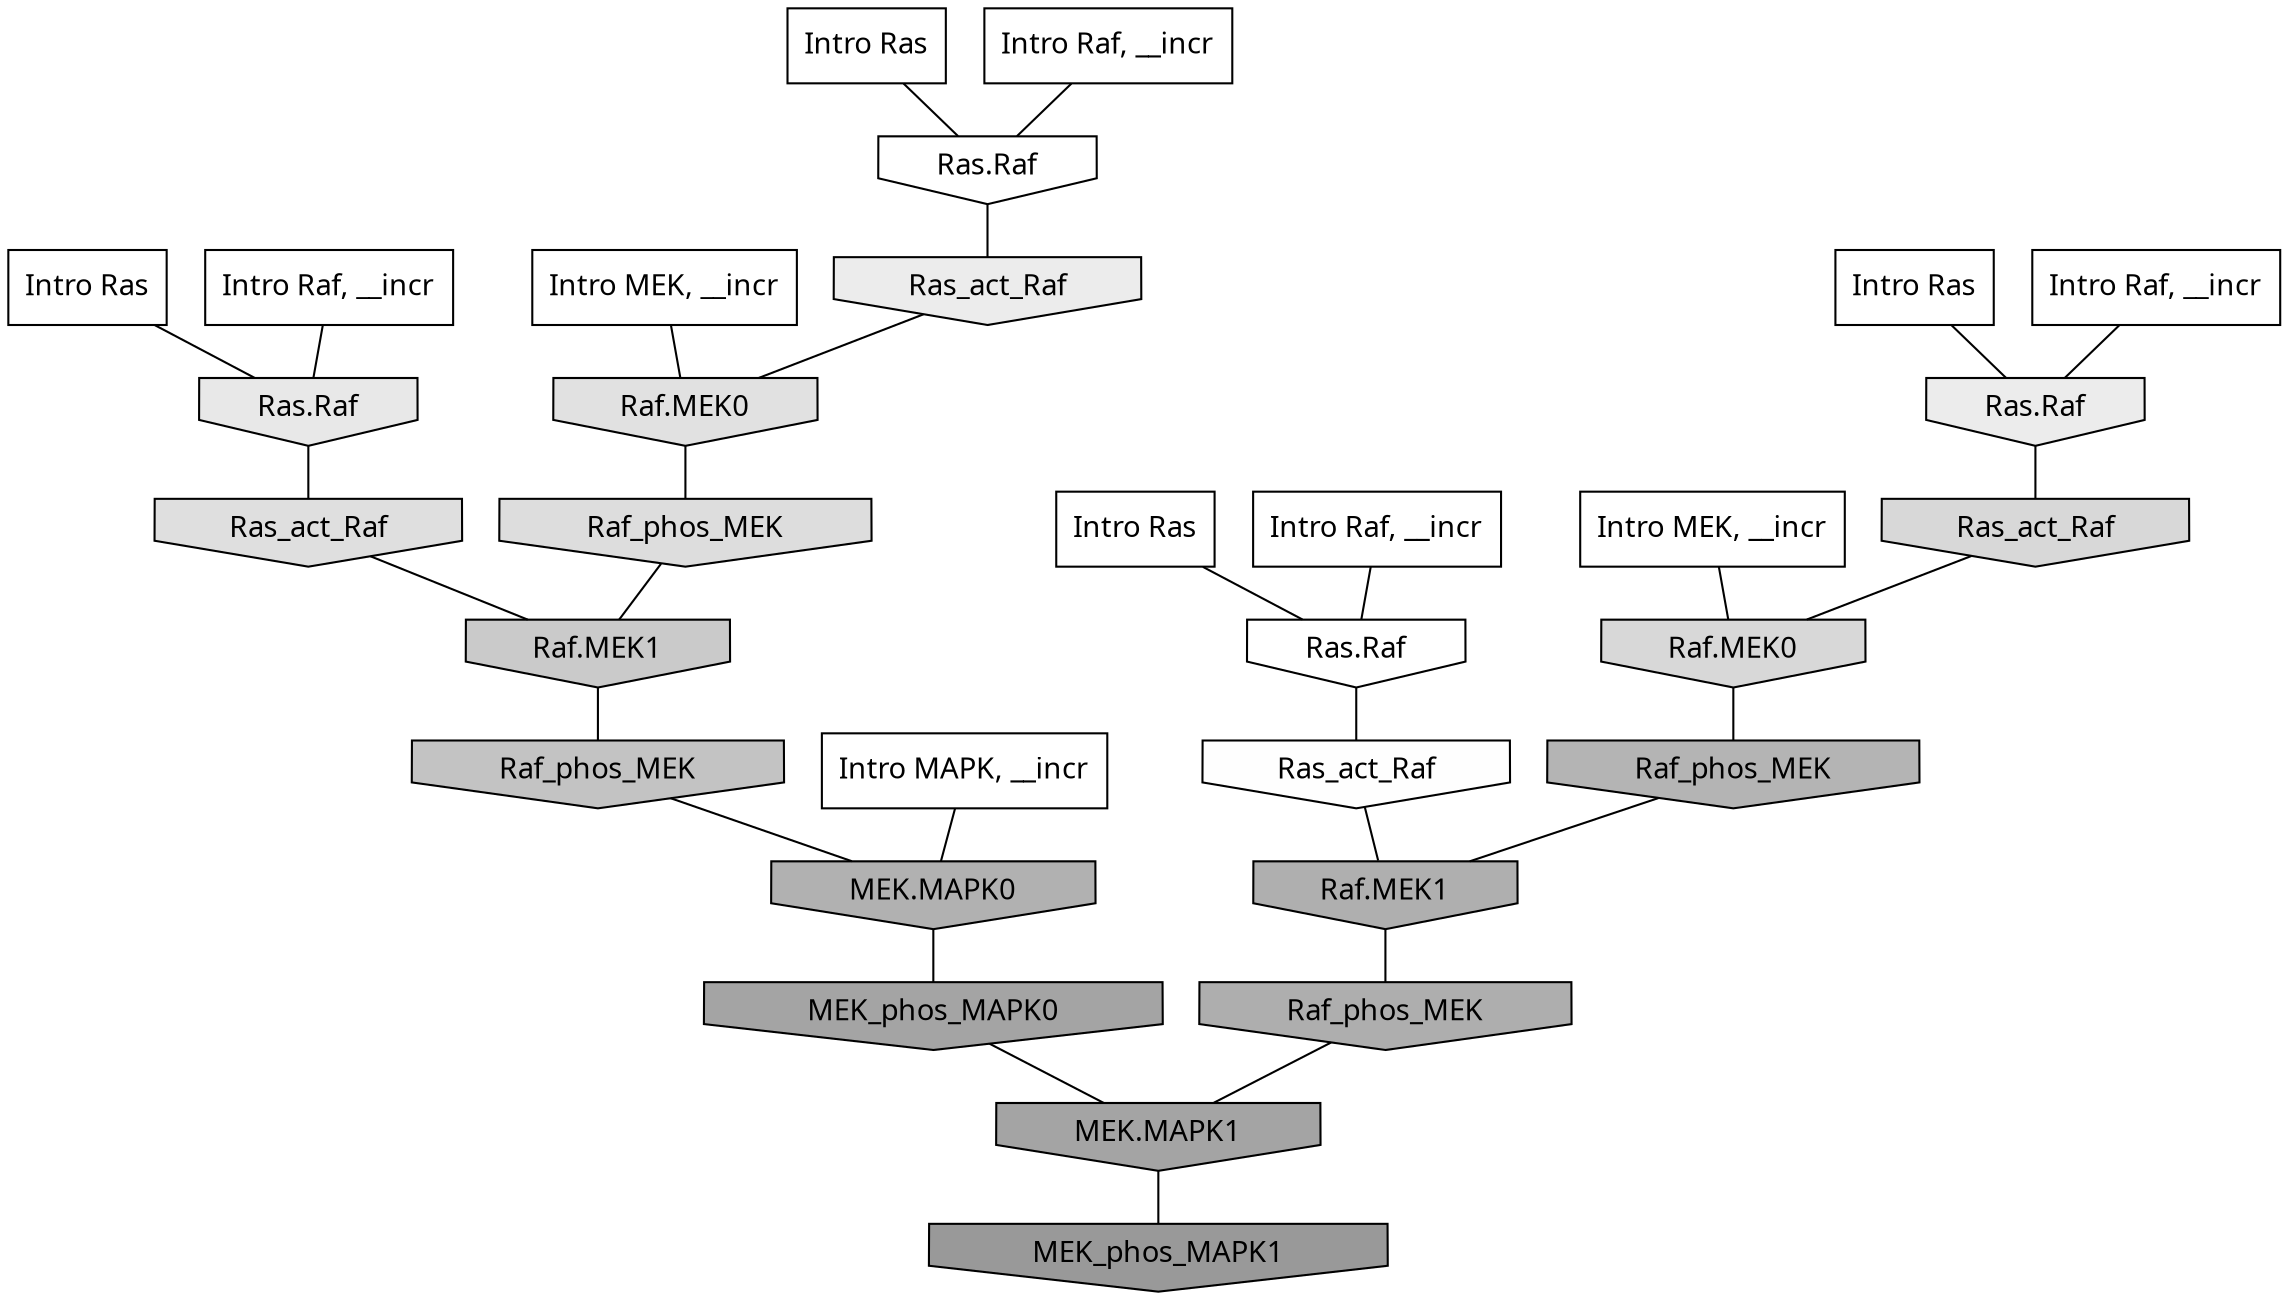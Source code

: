 digraph G{
  rankdir="TB";
  ranksep=0.30;
  node [fontname="CMU Serif"];
  edge [fontname="CMU Serif"];
  
  18 [label="Intro Ras", shape=rectangle, style=filled, fillcolor="0.000 0.000 1.000"]
  
  40 [label="Intro Ras", shape=rectangle, style=filled, fillcolor="0.000 0.000 1.000"]
  
  43 [label="Intro Ras", shape=rectangle, style=filled, fillcolor="0.000 0.000 1.000"]
  
  83 [label="Intro Ras", shape=rectangle, style=filled, fillcolor="0.000 0.000 1.000"]
  
  307 [label="Intro Raf, __incr", shape=rectangle, style=filled, fillcolor="0.000 0.000 1.000"]
  
  311 [label="Intro Raf, __incr", shape=rectangle, style=filled, fillcolor="0.000 0.000 1.000"]
  
  782 [label="Intro Raf, __incr", shape=rectangle, style=filled, fillcolor="0.000 0.000 1.000"]
  
  1013 [label="Intro Raf, __incr", shape=rectangle, style=filled, fillcolor="0.000 0.000 1.000"]
  
  1130 [label="Intro MEK, __incr", shape=rectangle, style=filled, fillcolor="0.000 0.000 1.000"]
  
  1911 [label="Intro MEK, __incr", shape=rectangle, style=filled, fillcolor="0.000 0.000 1.000"]
  
  2169 [label="Intro MAPK, __incr", shape=rectangle, style=filled, fillcolor="0.000 0.000 1.000"]
  
  3247 [label="Ras.Raf", shape=invhouse, style=filled, fillcolor="0.000 0.000 1.000"]
  
  3269 [label="Ras.Raf", shape=invhouse, style=filled, fillcolor="0.000 0.000 1.000"]
  
  3338 [label="Ras_act_Raf", shape=invhouse, style=filled, fillcolor="0.000 0.000 0.996"]
  
  3954 [label="Ras_act_Raf", shape=invhouse, style=filled, fillcolor="0.000 0.000 0.925"]
  
  3992 [label="Ras.Raf", shape=invhouse, style=filled, fillcolor="0.000 0.000 0.923"]
  
  4204 [label="Ras.Raf", shape=invhouse, style=filled, fillcolor="0.000 0.000 0.907"]
  
  4588 [label="Raf.MEK0", shape=invhouse, style=filled, fillcolor="0.000 0.000 0.879"]
  
  4657 [label="Ras_act_Raf", shape=invhouse, style=filled, fillcolor="0.000 0.000 0.875"]
  
  4798 [label="Raf_phos_MEK", shape=invhouse, style=filled, fillcolor="0.000 0.000 0.867"]
  
  5101 [label="Ras_act_Raf", shape=invhouse, style=filled, fillcolor="0.000 0.000 0.846"]
  
  5104 [label="Raf.MEK0", shape=invhouse, style=filled, fillcolor="0.000 0.000 0.846"]
  
  6060 [label="Raf.MEK1", shape=invhouse, style=filled, fillcolor="0.000 0.000 0.791"]
  
  6685 [label="Raf_phos_MEK", shape=invhouse, style=filled, fillcolor="0.000 0.000 0.763"]
  
  8362 [label="Raf_phos_MEK", shape=invhouse, style=filled, fillcolor="0.000 0.000 0.707"]
  
  8786 [label="MEK.MAPK0", shape=invhouse, style=filled, fillcolor="0.000 0.000 0.694"]
  
  9015 [label="Raf.MEK1", shape=invhouse, style=filled, fillcolor="0.000 0.000 0.686"]
  
  9140 [label="Raf_phos_MEK", shape=invhouse, style=filled, fillcolor="0.000 0.000 0.682"]
  
  10879 [label="MEK_phos_MAPK0", shape=invhouse, style=filled, fillcolor="0.000 0.000 0.644"]
  
  10894 [label="MEK.MAPK1", shape=invhouse, style=filled, fillcolor="0.000 0.000 0.644"]
  
  13257 [label="MEK_phos_MAPK1", shape=invhouse, style=filled, fillcolor="0.000 0.000 0.600"]
  
  
  10894 -> 13257 [dir=none, color="0.000 0.000 0.000"] 
  10879 -> 10894 [dir=none, color="0.000 0.000 0.000"] 
  9140 -> 10894 [dir=none, color="0.000 0.000 0.000"] 
  9015 -> 9140 [dir=none, color="0.000 0.000 0.000"] 
  8786 -> 10879 [dir=none, color="0.000 0.000 0.000"] 
  8362 -> 9015 [dir=none, color="0.000 0.000 0.000"] 
  6685 -> 8786 [dir=none, color="0.000 0.000 0.000"] 
  6060 -> 6685 [dir=none, color="0.000 0.000 0.000"] 
  5104 -> 8362 [dir=none, color="0.000 0.000 0.000"] 
  5101 -> 5104 [dir=none, color="0.000 0.000 0.000"] 
  4798 -> 6060 [dir=none, color="0.000 0.000 0.000"] 
  4657 -> 6060 [dir=none, color="0.000 0.000 0.000"] 
  4588 -> 4798 [dir=none, color="0.000 0.000 0.000"] 
  4204 -> 4657 [dir=none, color="0.000 0.000 0.000"] 
  3992 -> 5101 [dir=none, color="0.000 0.000 0.000"] 
  3954 -> 4588 [dir=none, color="0.000 0.000 0.000"] 
  3338 -> 9015 [dir=none, color="0.000 0.000 0.000"] 
  3269 -> 3338 [dir=none, color="0.000 0.000 0.000"] 
  3247 -> 3954 [dir=none, color="0.000 0.000 0.000"] 
  2169 -> 8786 [dir=none, color="0.000 0.000 0.000"] 
  1911 -> 5104 [dir=none, color="0.000 0.000 0.000"] 
  1130 -> 4588 [dir=none, color="0.000 0.000 0.000"] 
  1013 -> 4204 [dir=none, color="0.000 0.000 0.000"] 
  782 -> 3247 [dir=none, color="0.000 0.000 0.000"] 
  311 -> 3992 [dir=none, color="0.000 0.000 0.000"] 
  307 -> 3269 [dir=none, color="0.000 0.000 0.000"] 
  83 -> 3247 [dir=none, color="0.000 0.000 0.000"] 
  43 -> 3269 [dir=none, color="0.000 0.000 0.000"] 
  40 -> 3992 [dir=none, color="0.000 0.000 0.000"] 
  18 -> 4204 [dir=none, color="0.000 0.000 0.000"] 
  
  }
